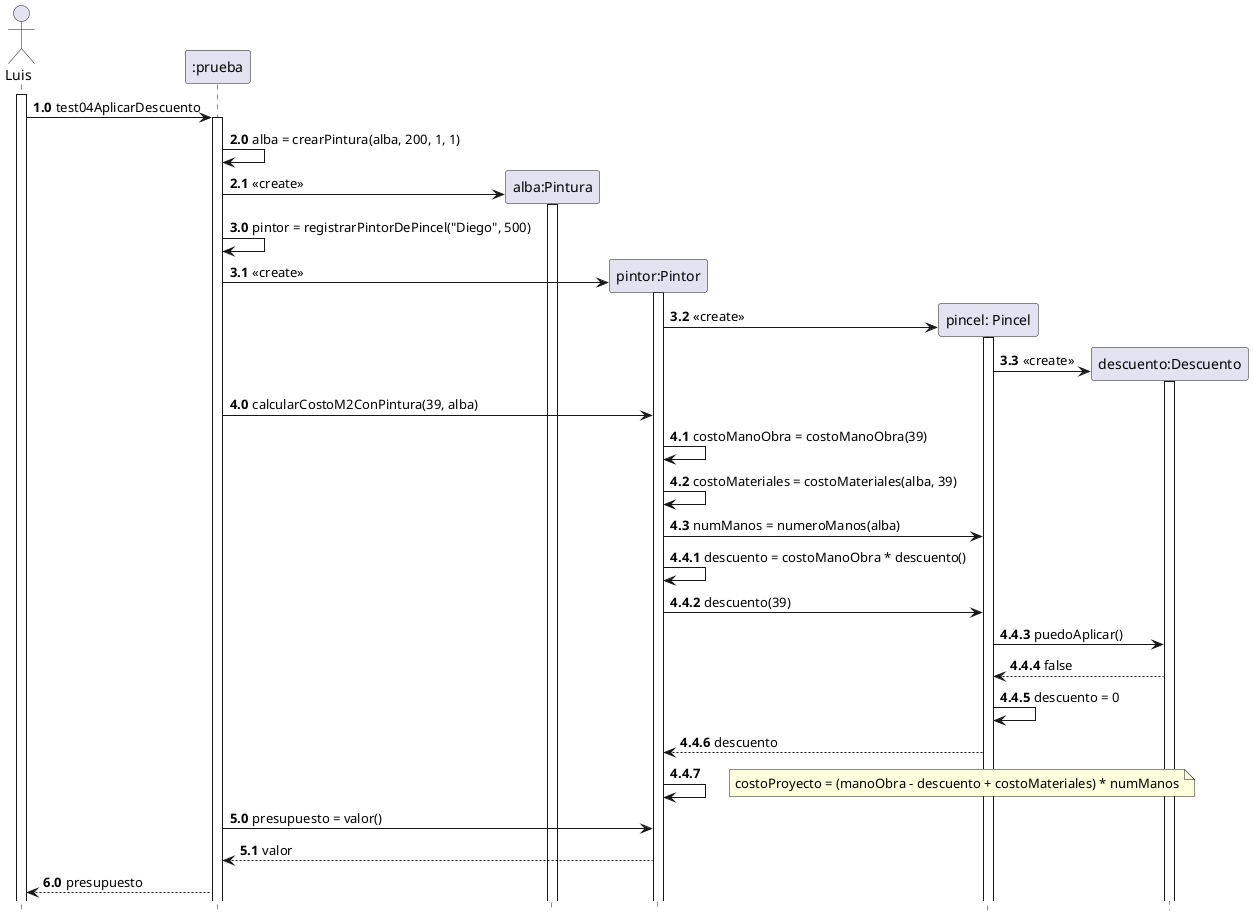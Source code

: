 @startuml test04AplicarDescuentoMas40M2
    hide footbox
    skinparam classAttributeIconSize 0
   
    autonumber 1.0
    actor Luis
    activate Luis
    Luis -> ":prueba" as prueba: test04AplicarDescuento
    activate prueba

     autonumber 2.0
    prueba -> prueba: alba = crearPintura(alba, 200, 1, 1)

    create "alba:Pintura" as alba
    prueba -> alba: << create >>
    activate alba
    
    autonumber 3.0
    prueba -> prueba: pintor = registrarPintorDePincel("Diego", 500)

    create "pintor:Pintor" as pintor
    prueba -> pintor: << create >>
    activate pintor

    create "pincel: Pincel" as pincel
    pintor -> pincel: << create >>
    activate pincel

    create "descuento:Descuento" as descuento
    pincel -> descuento: << create >>
    activate descuento


    autonumber 4.0
    prueba -> pintor: calcularCostoM2ConPintura(39, alba)


    pintor -> pintor: costoManoObra = costoManoObra(39)
    pintor -> pintor: costoMateriales = costoMateriales(alba, 39)

    pintor -> pincel: numManos = numeroManos(alba)

    autonumber 4.4.1
    pintor -> pintor: descuento = costoManoObra * descuento()
    pintor -> pincel: descuento(39)
    pincel -> descuento: puedoAplicar()
    descuento --> pincel: false
    pincel -> pincel: descuento = 0
    pincel --> pintor: descuento

    pintor -> pintor
    note right: costoProyecto = (manoObra - descuento + costoMateriales) * numManos


    autonumber 5.0
    prueba -> pintor: presupuesto = valor()
    pintor --> prueba: valor

    autonumber 6.0   
    prueba --> Luis: presupuesto

@enduml